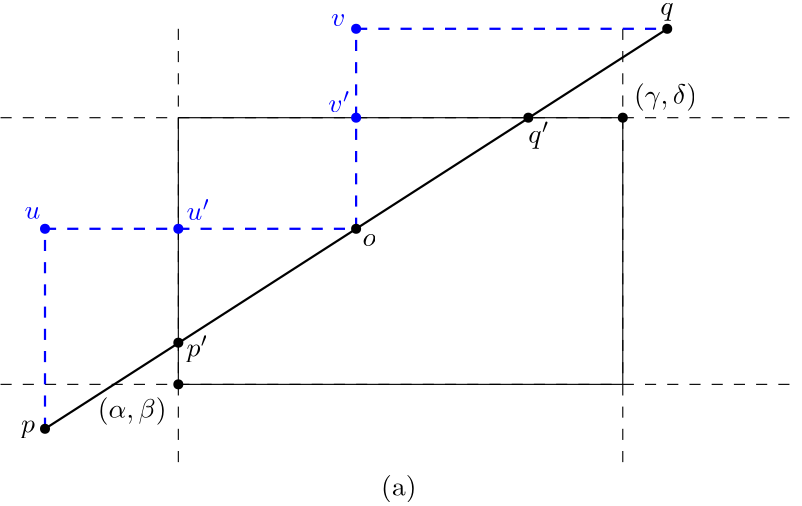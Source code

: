 <?xml version="1.0"?>
<!DOCTYPE ipe SYSTEM "ipe.dtd">
<ipe version="70005" creator="Ipe 7.1.4">
<info created="D:20140515115418" modified="D:20141126100138"/>
<ipestyle name="basic">
<symbol name="arrow/arc(spx)">
<path stroke="sym-stroke" fill="sym-stroke" pen="sym-pen">
0 0 m
-1 0.333 l
-1 -0.333 l
h
</path>
</symbol>
<symbol name="arrow/farc(spx)">
<path stroke="sym-stroke" fill="white" pen="sym-pen">
0 0 m
-1 0.333 l
-1 -0.333 l
h
</path>
</symbol>
<symbol name="mark/circle(sx)" transformations="translations">
<path fill="sym-stroke">
0.6 0 0 0.6 0 0 e
0.4 0 0 0.4 0 0 e
</path>
</symbol>
<symbol name="mark/disk(sx)" transformations="translations">
<path fill="sym-stroke">
0.6 0 0 0.6 0 0 e
</path>
</symbol>
<symbol name="mark/fdisk(sfx)" transformations="translations">
<group>
<path fill="sym-fill">
0.5 0 0 0.5 0 0 e
</path>
<path fill="sym-stroke" fillrule="eofill">
0.6 0 0 0.6 0 0 e
0.4 0 0 0.4 0 0 e
</path>
</group>
</symbol>
<symbol name="mark/box(sx)" transformations="translations">
<path fill="sym-stroke" fillrule="eofill">
-0.6 -0.6 m
0.6 -0.6 l
0.6 0.6 l
-0.6 0.6 l
h
-0.4 -0.4 m
0.4 -0.4 l
0.4 0.4 l
-0.4 0.4 l
h
</path>
</symbol>
<symbol name="mark/square(sx)" transformations="translations">
<path fill="sym-stroke">
-0.6 -0.6 m
0.6 -0.6 l
0.6 0.6 l
-0.6 0.6 l
h
</path>
</symbol>
<symbol name="mark/fsquare(sfx)" transformations="translations">
<group>
<path fill="sym-fill">
-0.5 -0.5 m
0.5 -0.5 l
0.5 0.5 l
-0.5 0.5 l
h
</path>
<path fill="sym-stroke" fillrule="eofill">
-0.6 -0.6 m
0.6 -0.6 l
0.6 0.6 l
-0.6 0.6 l
h
-0.4 -0.4 m
0.4 -0.4 l
0.4 0.4 l
-0.4 0.4 l
h
</path>
</group>
</symbol>
<symbol name="mark/cross(sx)" transformations="translations">
<group>
<path fill="sym-stroke">
-0.43 -0.57 m
0.57 0.43 l
0.43 0.57 l
-0.57 -0.43 l
h
</path>
<path fill="sym-stroke">
-0.43 0.57 m
0.57 -0.43 l
0.43 -0.57 l
-0.57 0.43 l
h
</path>
</group>
</symbol>
<symbol name="arrow/fnormal(spx)">
<path stroke="sym-stroke" fill="white" pen="sym-pen">
0 0 m
-1 0.333 l
-1 -0.333 l
h
</path>
</symbol>
<symbol name="arrow/pointed(spx)">
<path stroke="sym-stroke" fill="sym-stroke" pen="sym-pen">
0 0 m
-1 0.333 l
-0.8 0 l
-1 -0.333 l
h
</path>
</symbol>
<symbol name="arrow/fpointed(spx)">
<path stroke="sym-stroke" fill="white" pen="sym-pen">
0 0 m
-1 0.333 l
-0.8 0 l
-1 -0.333 l
h
</path>
</symbol>
<symbol name="arrow/linear(spx)">
<path stroke="sym-stroke" pen="sym-pen">
-1 0.333 m
0 0 l
-1 -0.333 l
</path>
</symbol>
<symbol name="arrow/fdouble(spx)">
<path stroke="sym-stroke" fill="white" pen="sym-pen">
0 0 m
-1 0.333 l
-1 -0.333 l
h
-1 0 m
-2 0.333 l
-2 -0.333 l
h
</path>
</symbol>
<symbol name="arrow/double(spx)">
<path stroke="sym-stroke" fill="sym-stroke" pen="sym-pen">
0 0 m
-1 0.333 l
-1 -0.333 l
h
-1 0 m
-2 0.333 l
-2 -0.333 l
h
</path>
</symbol>
<pen name="heavier" value="0.8"/>
<pen name="fat" value="1.2"/>
<pen name="ultrafat" value="2"/>
<symbolsize name="large" value="5"/>
<symbolsize name="small" value="2"/>
<symbolsize name="tiny" value="1.1"/>
<arrowsize name="large" value="10"/>
<arrowsize name="small" value="5"/>
<arrowsize name="tiny" value="3"/>
<color name="red" value="1 0 0"/>
<color name="green" value="0 1 0"/>
<color name="blue" value="0 0 1"/>
<color name="yellow" value="1 1 0"/>
<color name="orange" value="1 0.647 0"/>
<color name="gold" value="1 0.843 0"/>
<color name="purple" value="0.627 0.125 0.941"/>
<color name="gray" value="0.745"/>
<color name="brown" value="0.647 0.165 0.165"/>
<color name="navy" value="0 0 0.502"/>
<color name="pink" value="1 0.753 0.796"/>
<color name="seagreen" value="0.18 0.545 0.341"/>
<color name="turquoise" value="0.251 0.878 0.816"/>
<color name="violet" value="0.933 0.51 0.933"/>
<color name="darkblue" value="0 0 0.545"/>
<color name="darkcyan" value="0 0.545 0.545"/>
<color name="darkgray" value="0.663"/>
<color name="darkgreen" value="0 0.392 0"/>
<color name="darkmagenta" value="0.545 0 0.545"/>
<color name="darkorange" value="1 0.549 0"/>
<color name="darkred" value="0.545 0 0"/>
<color name="lightblue" value="0.678 0.847 0.902"/>
<color name="lightcyan" value="0.878 1 1"/>
<color name="lightgray" value="0.827"/>
<color name="lightgreen" value="0.565 0.933 0.565"/>
<color name="lightyellow" value="1 1 0.878"/>
<dashstyle name="dashed" value="[4] 0"/>
<dashstyle name="dotted" value="[1 3] 0"/>
<dashstyle name="dash dotted" value="[4 2 1 2] 0"/>
<dashstyle name="dash dot dotted" value="[4 2 1 2 1 2] 0"/>
<textsize name="large" value="\large"/>
<textsize name="small" value="\small"/>
<textsize name="tiny" value="\tiny"/>
<textsize name="Large" value="\Large"/>
<textsize name="LARGE" value="\LARGE"/>
<textsize name="huge" value="\huge"/>
<textsize name="Huge" value="\Huge"/>
<textsize name="footnote" value="\footnotesize"/>
<textstyle name="center" begin="\begin{center}" end="\end{center}"/>
<textstyle name="itemize" begin="\begin{itemize}" end="\end{itemize}"/>
<textstyle name="item" begin="\begin{itemize}\item{}" end="\end{itemize}"/>
<gridsize name="4 pts" value="4"/>
<gridsize name="8 pts (~3 mm)" value="8"/>
<gridsize name="16 pts (~6 mm)" value="16"/>
<gridsize name="32 pts (~12 mm)" value="32"/>
<gridsize name="10 pts (~3.5 mm)" value="10"/>
<gridsize name="20 pts (~7 mm)" value="20"/>
<gridsize name="14 pts (~5 mm)" value="14"/>
<gridsize name="28 pts (~10 mm)" value="28"/>
<gridsize name="56 pts (~20 mm)" value="56"/>
<anglesize name="90 deg" value="90"/>
<anglesize name="60 deg" value="60"/>
<anglesize name="45 deg" value="45"/>
<anglesize name="30 deg" value="30"/>
<anglesize name="22.5 deg" value="22.5"/>
<tiling name="falling" angle="-60" step="4" width="1"/>
<tiling name="rising" angle="30" step="4" width="1"/>
</ipestyle>
<page>
<layer name="alpha"/>
<view layers="alpha" active="alpha"/>
<path layer="alpha" stroke="black" dash="dashed">
64 704 m
352 704 l
</path>
<path stroke="black" dash="dashed">
64 608 m
352 608 l
</path>
<path stroke="black" dash="dashed">
288 736 m
288 576 l
</path>
<path stroke="black" dash="dashed">
128 736 m
128 576 l
</path>
<path stroke="blue" dash="dashed" pen="heavier">
80 592 m
80 664 l
192 664 l
192 736 l
304 736 l
</path>
<use name="mark/disk(sx)" pos="128 608" size="normal" stroke="black"/>
<path matrix="0.625 0 0 0.6 48 243.2" stroke="black">
128 768 m
128 608 l
384 608 l
384 768 l
h
</path>
<use matrix="1 0 0 1 -96 -64" name="mark/disk(sx)" pos="384 768" size="normal" stroke="black"/>
<text matrix="1 0 0 1 -13 4" transformations="translations" pos="112 592" stroke="black" type="label" width="24.747" height="7.473" depth="2.49" valign="baseline">$(\alpha, \beta)$</text>
<text matrix="1 0 0 1 -108 -75" transformations="translations" pos="400 784" stroke="black" type="label" width="22.693" height="7.473" depth="2.49" valign="baseline">$(\gamma, \delta)$</text>
<path stroke="black" pen="heavier">
80 592 m
304 736 l
</path>
<use matrix="1 0 0 1 0 -96" name="mark/disk(sx)" pos="80 688" size="normal" stroke="black"/>
<use matrix="1 0 0 1 -32 112" name="mark/disk(sx)" pos="336 624" size="normal" stroke="black"/>
<use matrix="1 0 0 1 -16 8" name="mark/disk(sx)" pos="208 656" size="normal" stroke="black"/>
<use matrix="1 0 0 1 0 8" name="mark/disk(sx)" pos="80 656" size="normal" stroke="blue"/>
<use matrix="1 0 0 1 0 8" name="mark/disk(sx)" pos="128 656" size="normal" stroke="blue"/>
<use matrix="1 0 0 1 -96 48" name="mark/disk(sx)" pos="288 656" size="normal" stroke="blue"/>
<use matrix="1 0 0 1 -144 80" name="mark/disk(sx)" pos="336 656" size="normal" stroke="blue"/>
<use matrix="1 0 0 1 0 -53" name="mark/disk(sx)" pos="128 676" size="normal" stroke="black"/>
<use matrix="1 0 0 1 -34 68" name="mark/disk(sx)" pos="288 636" size="normal" stroke="black"/>
<text matrix="1 0 0 1 16 -103" transformations="translations" pos="55.3794 693.686" stroke="black" type="label" width="5.012" height="4.297" depth="1.93" valign="baseline">$p$</text>
<text matrix="1 0 0 1 -48 116" transformations="translations" pos="349.474 625.069" stroke="black" type="label" width="4.805" height="4.297" depth="1.93" valign="baseline">$q$</text>
<text matrix="1 0 0 1 -5 -65" transformations="translations" pos="135.959 683.061" stroke="black" type="label" width="7.808" height="7.497" depth="1.93" valign="baseline">$p&apos;$</text>
<text matrix="1 0 0 1 2 22" transformations="translations" pos="70.5869 645.63" stroke="blue" type="label" width="5.703" height="4.289" depth="0" valign="baseline">$u$</text>
<text matrix="1 0 0 1 -5 21" transformations="translations" pos="135.959 646.157" stroke="blue" type="label" width="8.498" height="7.49" depth="0" valign="baseline">$u&apos;$</text>
<text matrix="1 0 0 1 -16 -11" transformations="translations" pos="210.294 668.827" stroke="black" type="label" width="4.829" height="4.289" depth="0" valign="baseline">$o$</text>
<text matrix="1 0 0 1 -18 71" transformations="translations" pos="272 624" stroke="black" type="label" width="7.6" height="7.497" depth="1.93" valign="baseline">$q&apos;$</text>
<text matrix="1 0 0 1 -90 34" transformations="translations" pos="272 672" stroke="blue" type="label" width="7.982" height="7.49" depth="0" valign="baseline">$v&apos;$</text>
<text matrix="1 0 0 1 -169 65" transformations="translations" pos="352 672" stroke="blue" type="label" width="5.187" height="4.289" depth="0" valign="baseline">$v$</text>
<text matrix="1 0 0 1 -7 32" transformations="translations" pos="208 536" stroke="black" type="label" width="12.73" height="7.473" depth="2.49" valign="baseline">(a)</text>
</page>
</ipe>
